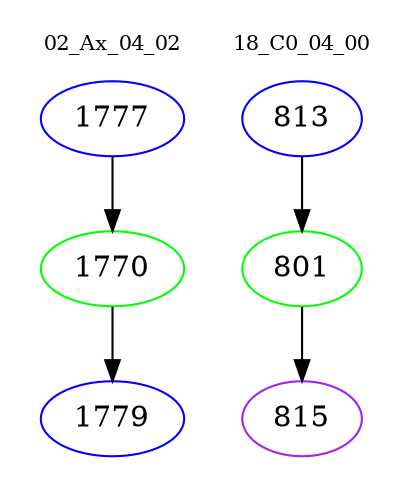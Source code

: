 digraph{
subgraph cluster_0 {
color = white
label = "02_Ax_04_02";
fontsize=10;
T0_1777 [label="1777", color="blue"]
T0_1777 -> T0_1770 [color="black"]
T0_1770 [label="1770", color="green"]
T0_1770 -> T0_1779 [color="black"]
T0_1779 [label="1779", color="blue"]
}
subgraph cluster_1 {
color = white
label = "18_C0_04_00";
fontsize=10;
T1_813 [label="813", color="blue"]
T1_813 -> T1_801 [color="black"]
T1_801 [label="801", color="green"]
T1_801 -> T1_815 [color="black"]
T1_815 [label="815", color="purple"]
}
}
